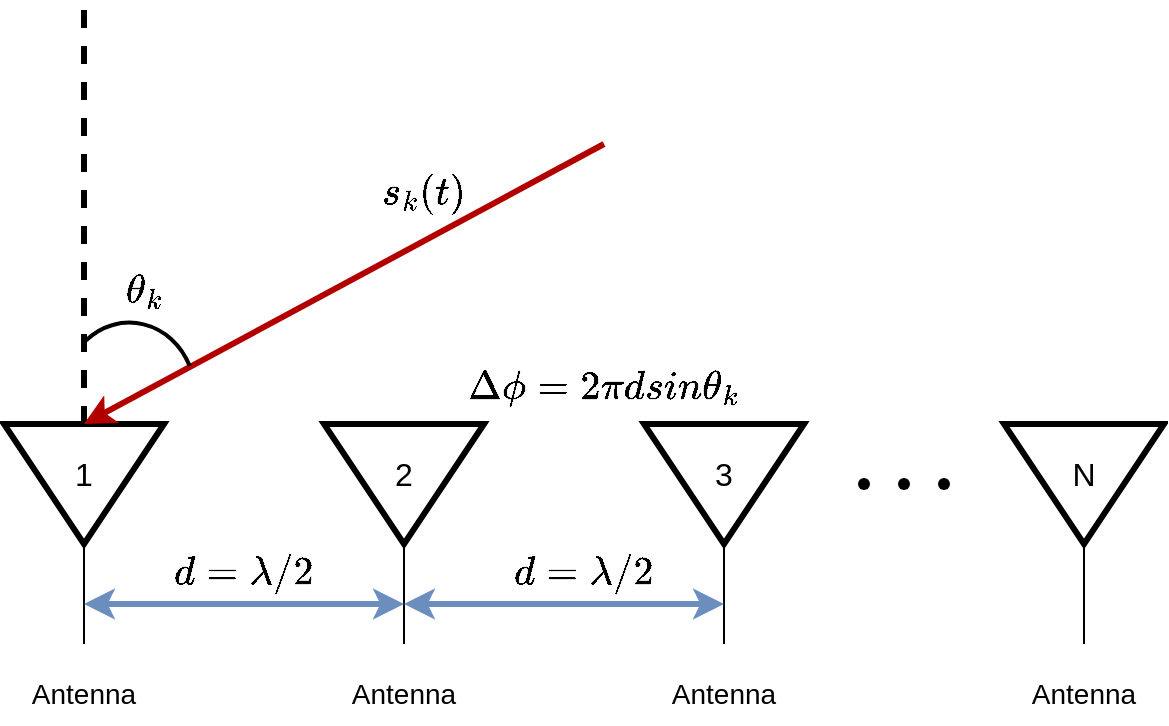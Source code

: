 <mxfile version="26.0.16">
  <diagram name="第 1 页" id="l-3N4oVvt_RWgFXi78BC">
    <mxGraphModel dx="1371" dy="962" grid="1" gridSize="10" guides="1" tooltips="1" connect="1" arrows="1" fold="1" page="1" pageScale="1" pageWidth="850" pageHeight="1100" math="1" shadow="0" adaptiveColors="auto">
      <root>
        <mxCell id="0" />
        <mxCell id="1" parent="0" />
        <mxCell id="4eEo8SIpO8G_9WJ9CeeR-1" value="" style="triangle;whiteSpace=wrap;html=1;rotation=90;strokeWidth=3;" parent="1" vertex="1">
          <mxGeometry x="130" y="340" width="60" height="80" as="geometry" />
        </mxCell>
        <mxCell id="4eEo8SIpO8G_9WJ9CeeR-2" value="" style="triangle;whiteSpace=wrap;html=1;rotation=90;strokeWidth=3;" parent="1" vertex="1">
          <mxGeometry x="290" y="340" width="60" height="80" as="geometry" />
        </mxCell>
        <mxCell id="4eEo8SIpO8G_9WJ9CeeR-3" value="" style="triangle;whiteSpace=wrap;html=1;rotation=90;strokeWidth=3;" parent="1" vertex="1">
          <mxGeometry x="450" y="340" width="60" height="80" as="geometry" />
        </mxCell>
        <mxCell id="fW6OlDdV-N4JaiyB5r-q-9" style="edgeStyle=orthogonalEdgeStyle;rounded=0;orthogonalLoop=1;jettySize=auto;html=1;endArrow=none;endFill=0;" parent="1" source="4eEo8SIpO8G_9WJ9CeeR-5" edge="1">
          <mxGeometry relative="1" as="geometry">
            <mxPoint x="660" y="460" as="targetPoint" />
          </mxGeometry>
        </mxCell>
        <mxCell id="4eEo8SIpO8G_9WJ9CeeR-5" value="" style="triangle;whiteSpace=wrap;html=1;rotation=90;strokeWidth=3;" parent="1" vertex="1">
          <mxGeometry x="630" y="340" width="60" height="80" as="geometry" />
        </mxCell>
        <mxCell id="4eEo8SIpO8G_9WJ9CeeR-7" value="" style="endArrow=none;dashed=1;html=1;rounded=0;exitX=0;exitY=0.5;exitDx=0;exitDy=0;strokeWidth=3;" parent="1" source="4eEo8SIpO8G_9WJ9CeeR-1" edge="1">
          <mxGeometry width="50" height="50" relative="1" as="geometry">
            <mxPoint x="190" y="280" as="sourcePoint" />
            <mxPoint x="160" y="140" as="targetPoint" />
          </mxGeometry>
        </mxCell>
        <mxCell id="4eEo8SIpO8G_9WJ9CeeR-11" value="" style="shape=waypoint;sketch=0;fillStyle=solid;size=6;pointerEvents=1;points=[];fillColor=none;resizable=0;rotatable=0;perimeter=centerPerimeter;snapToPoint=1;" parent="1" vertex="1">
          <mxGeometry x="540" y="370" width="20" height="20" as="geometry" />
        </mxCell>
        <mxCell id="4eEo8SIpO8G_9WJ9CeeR-12" value="" style="shape=waypoint;sketch=0;fillStyle=solid;size=6;pointerEvents=1;points=[];fillColor=none;resizable=0;rotatable=0;perimeter=centerPerimeter;snapToPoint=1;" parent="1" vertex="1">
          <mxGeometry x="560" y="370" width="20" height="20" as="geometry" />
        </mxCell>
        <mxCell id="4eEo8SIpO8G_9WJ9CeeR-13" value="" style="shape=waypoint;sketch=0;fillStyle=solid;size=6;pointerEvents=1;points=[];fillColor=none;resizable=0;rotatable=0;perimeter=centerPerimeter;snapToPoint=1;" parent="1" vertex="1">
          <mxGeometry x="580" y="370" width="20" height="20" as="geometry" />
        </mxCell>
        <mxCell id="4eEo8SIpO8G_9WJ9CeeR-14" value="" style="endArrow=classic;html=1;rounded=0;strokeWidth=3;fillColor=#e51400;strokeColor=#B20000;" parent="1" edge="1">
          <mxGeometry width="50" height="50" relative="1" as="geometry">
            <mxPoint x="420" y="210" as="sourcePoint" />
            <mxPoint x="160" y="350" as="targetPoint" />
          </mxGeometry>
        </mxCell>
        <mxCell id="4eEo8SIpO8G_9WJ9CeeR-18" value="" style="verticalLabelPosition=bottom;verticalAlign=top;html=1;shape=mxgraph.basic.arc;startAngle=0.383;endAngle=0.687;rotation=-180;strokeWidth=2;" parent="1" vertex="1">
          <mxGeometry x="150" y="299.32" width="65.35" height="70.68" as="geometry" />
        </mxCell>
        <mxCell id="4eEo8SIpO8G_9WJ9CeeR-20" value="" style="endArrow=none;html=1;rounded=0;entryX=1;entryY=0.5;entryDx=0;entryDy=0;" parent="1" target="4eEo8SIpO8G_9WJ9CeeR-1" edge="1">
          <mxGeometry width="50" height="50" relative="1" as="geometry">
            <mxPoint x="160" y="460" as="sourcePoint" />
            <mxPoint x="210" y="440" as="targetPoint" />
          </mxGeometry>
        </mxCell>
        <mxCell id="4eEo8SIpO8G_9WJ9CeeR-22" value="" style="endArrow=none;html=1;rounded=0;entryX=1;entryY=0.5;entryDx=0;entryDy=0;" parent="1" target="4eEo8SIpO8G_9WJ9CeeR-2" edge="1">
          <mxGeometry width="50" height="50" relative="1" as="geometry">
            <mxPoint x="320" y="460" as="sourcePoint" />
            <mxPoint x="420" y="420" as="targetPoint" />
          </mxGeometry>
        </mxCell>
        <mxCell id="4eEo8SIpO8G_9WJ9CeeR-23" value="" style="endArrow=none;html=1;rounded=0;entryX=1;entryY=0.5;entryDx=0;entryDy=0;" parent="1" target="4eEo8SIpO8G_9WJ9CeeR-3" edge="1">
          <mxGeometry width="50" height="50" relative="1" as="geometry">
            <mxPoint x="480" y="460" as="sourcePoint" />
            <mxPoint x="480" y="440" as="targetPoint" />
          </mxGeometry>
        </mxCell>
        <mxCell id="4eEo8SIpO8G_9WJ9CeeR-24" value="" style="endArrow=classic;startArrow=classic;html=1;rounded=0;strokeWidth=3;fillColor=#dae8fc;strokeColor=#6c8ebf;" parent="1" edge="1">
          <mxGeometry width="50" height="50" relative="1" as="geometry">
            <mxPoint x="160" y="440" as="sourcePoint" />
            <mxPoint x="320" y="440" as="targetPoint" />
          </mxGeometry>
        </mxCell>
        <mxCell id="4eEo8SIpO8G_9WJ9CeeR-25" value="" style="endArrow=classic;startArrow=classic;html=1;rounded=0;fillColor=#dae8fc;strokeColor=#6c8ebf;strokeWidth=3;" parent="1" edge="1">
          <mxGeometry width="50" height="50" relative="1" as="geometry">
            <mxPoint x="320" y="440" as="sourcePoint" />
            <mxPoint x="480" y="440" as="targetPoint" />
          </mxGeometry>
        </mxCell>
        <mxCell id="fW6OlDdV-N4JaiyB5r-q-3" value="&lt;font style=&quot;font-size: 17px;&quot;&gt;$$\theta_{k}$$&lt;/font&gt;" style="text;html=1;align=center;verticalAlign=middle;whiteSpace=wrap;rounded=0;" parent="1" vertex="1">
          <mxGeometry x="160" y="269.32" width="60" height="30" as="geometry" />
        </mxCell>
        <mxCell id="fW6OlDdV-N4JaiyB5r-q-6" value="&lt;font style=&quot;font-size: 14px;&quot;&gt;Antenna&lt;/font&gt;" style="text;html=1;align=center;verticalAlign=middle;whiteSpace=wrap;rounded=0;" parent="1" vertex="1">
          <mxGeometry x="120" y="470" width="80" height="30" as="geometry" />
        </mxCell>
        <mxCell id="fW6OlDdV-N4JaiyB5r-q-8" value="&lt;font style=&quot;font-size: 14px;&quot;&gt;Antenna&lt;/font&gt;" style="text;html=1;align=center;verticalAlign=middle;whiteSpace=wrap;rounded=0;" parent="1" vertex="1">
          <mxGeometry x="440" y="470" width="80" height="30" as="geometry" />
        </mxCell>
        <mxCell id="fW6OlDdV-N4JaiyB5r-q-10" value="&lt;font style=&quot;font-size: 14px;&quot;&gt;Antenna&lt;/font&gt;" style="text;html=1;align=center;verticalAlign=middle;whiteSpace=wrap;rounded=0;" parent="1" vertex="1">
          <mxGeometry x="280" y="470" width="80" height="30" as="geometry" />
        </mxCell>
        <mxCell id="fW6OlDdV-N4JaiyB5r-q-11" value="&lt;font style=&quot;font-size: 14px;&quot;&gt;Antenna&lt;/font&gt;" style="text;html=1;align=center;verticalAlign=middle;whiteSpace=wrap;rounded=0;" parent="1" vertex="1">
          <mxGeometry x="620" y="470" width="80" height="30" as="geometry" />
        </mxCell>
        <mxCell id="fW6OlDdV-N4JaiyB5r-q-12" value="&lt;font style=&quot;font-size: 17px;&quot;&gt;$$s_{k}(t)$$&lt;/font&gt;" style="text;html=1;align=center;verticalAlign=middle;whiteSpace=wrap;rounded=0;" parent="1" vertex="1">
          <mxGeometry x="300" y="220" width="60" height="30" as="geometry" />
        </mxCell>
        <mxCell id="fW6OlDdV-N4JaiyB5r-q-15" value="&lt;font style=&quot;font-size: 17px;&quot;&gt;$$d=\lambda/2$$&lt;/font&gt;" style="text;html=1;align=center;verticalAlign=middle;whiteSpace=wrap;rounded=0;" parent="1" vertex="1">
          <mxGeometry x="210" y="410" width="60" height="30" as="geometry" />
        </mxCell>
        <mxCell id="fW6OlDdV-N4JaiyB5r-q-17" value="&lt;span style=&quot;font-size: 17px;&quot;&gt;$$d=\lambda/2$$&lt;/span&gt;" style="text;html=1;align=center;verticalAlign=middle;whiteSpace=wrap;rounded=0;" parent="1" vertex="1">
          <mxGeometry x="380" y="410" width="60" height="30" as="geometry" />
        </mxCell>
        <mxCell id="wI-kIzWwqXGULulc7yLx-1" value="&lt;font style=&quot;font-size: 16px;&quot;&gt;1&lt;/font&gt;" style="text;html=1;align=center;verticalAlign=middle;whiteSpace=wrap;rounded=0;" parent="1" vertex="1">
          <mxGeometry x="130" y="360" width="60" height="30" as="geometry" />
        </mxCell>
        <mxCell id="wI-kIzWwqXGULulc7yLx-3" value="&lt;font style=&quot;font-size: 16px;&quot;&gt;2&lt;/font&gt;" style="text;html=1;align=center;verticalAlign=middle;whiteSpace=wrap;rounded=0;" parent="1" vertex="1">
          <mxGeometry x="290" y="360" width="60" height="30" as="geometry" />
        </mxCell>
        <mxCell id="wI-kIzWwqXGULulc7yLx-4" value="&lt;font style=&quot;font-size: 16px;&quot;&gt;3&lt;/font&gt;" style="text;html=1;align=center;verticalAlign=middle;whiteSpace=wrap;rounded=0;" parent="1" vertex="1">
          <mxGeometry x="450" y="360" width="60" height="30" as="geometry" />
        </mxCell>
        <mxCell id="wI-kIzWwqXGULulc7yLx-5" value="&lt;font style=&quot;font-size: 16px;&quot;&gt;N&lt;/font&gt;" style="text;html=1;align=center;verticalAlign=middle;whiteSpace=wrap;rounded=0;" parent="1" vertex="1">
          <mxGeometry x="630" y="360" width="60" height="30" as="geometry" />
        </mxCell>
        <mxCell id="QqQr_IeUMI2WwkDlgpHK-1" value="&lt;span style=&quot;color: rgb(0, 0, 0); font-family: Helvetica; font-size: 17px; font-style: normal; font-variant-ligatures: normal; font-variant-caps: normal; font-weight: 400; letter-spacing: normal; orphans: 2; text-align: center; text-indent: 0px; text-transform: none; widows: 2; word-spacing: 0px; -webkit-text-stroke-width: 0px; white-space: normal; background-color: rgb(251, 251, 251); text-decoration-thickness: initial; text-decoration-style: initial; text-decoration-color: initial; float: none; display: inline !important;&quot;&gt;$$\Delta\phi=2\pi d sin\theta_k$$&lt;/span&gt;" style="text;whiteSpace=wrap;html=1;" parent="1" vertex="1">
          <mxGeometry x="350" y="299.32" width="170" height="40" as="geometry" />
        </mxCell>
      </root>
    </mxGraphModel>
  </diagram>
</mxfile>

